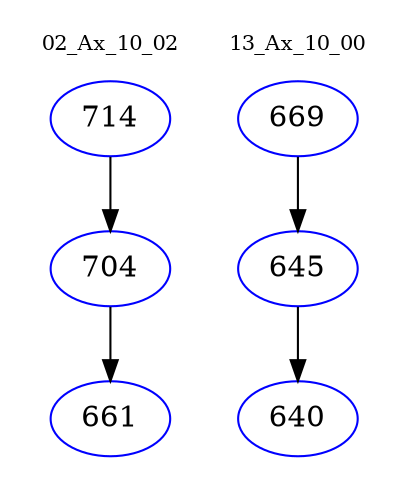 digraph{
subgraph cluster_0 {
color = white
label = "02_Ax_10_02";
fontsize=10;
T0_714 [label="714", color="blue"]
T0_714 -> T0_704 [color="black"]
T0_704 [label="704", color="blue"]
T0_704 -> T0_661 [color="black"]
T0_661 [label="661", color="blue"]
}
subgraph cluster_1 {
color = white
label = "13_Ax_10_00";
fontsize=10;
T1_669 [label="669", color="blue"]
T1_669 -> T1_645 [color="black"]
T1_645 [label="645", color="blue"]
T1_645 -> T1_640 [color="black"]
T1_640 [label="640", color="blue"]
}
}
